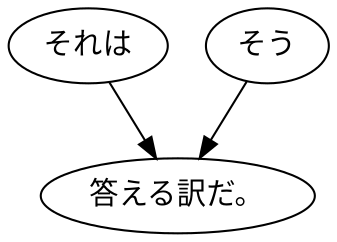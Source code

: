 digraph graph3914 {
	node0 [label="それは"];
	node1 [label="そう"];
	node2 [label="答える訳だ。"];
	node0 -> node2;
	node1 -> node2;
}
